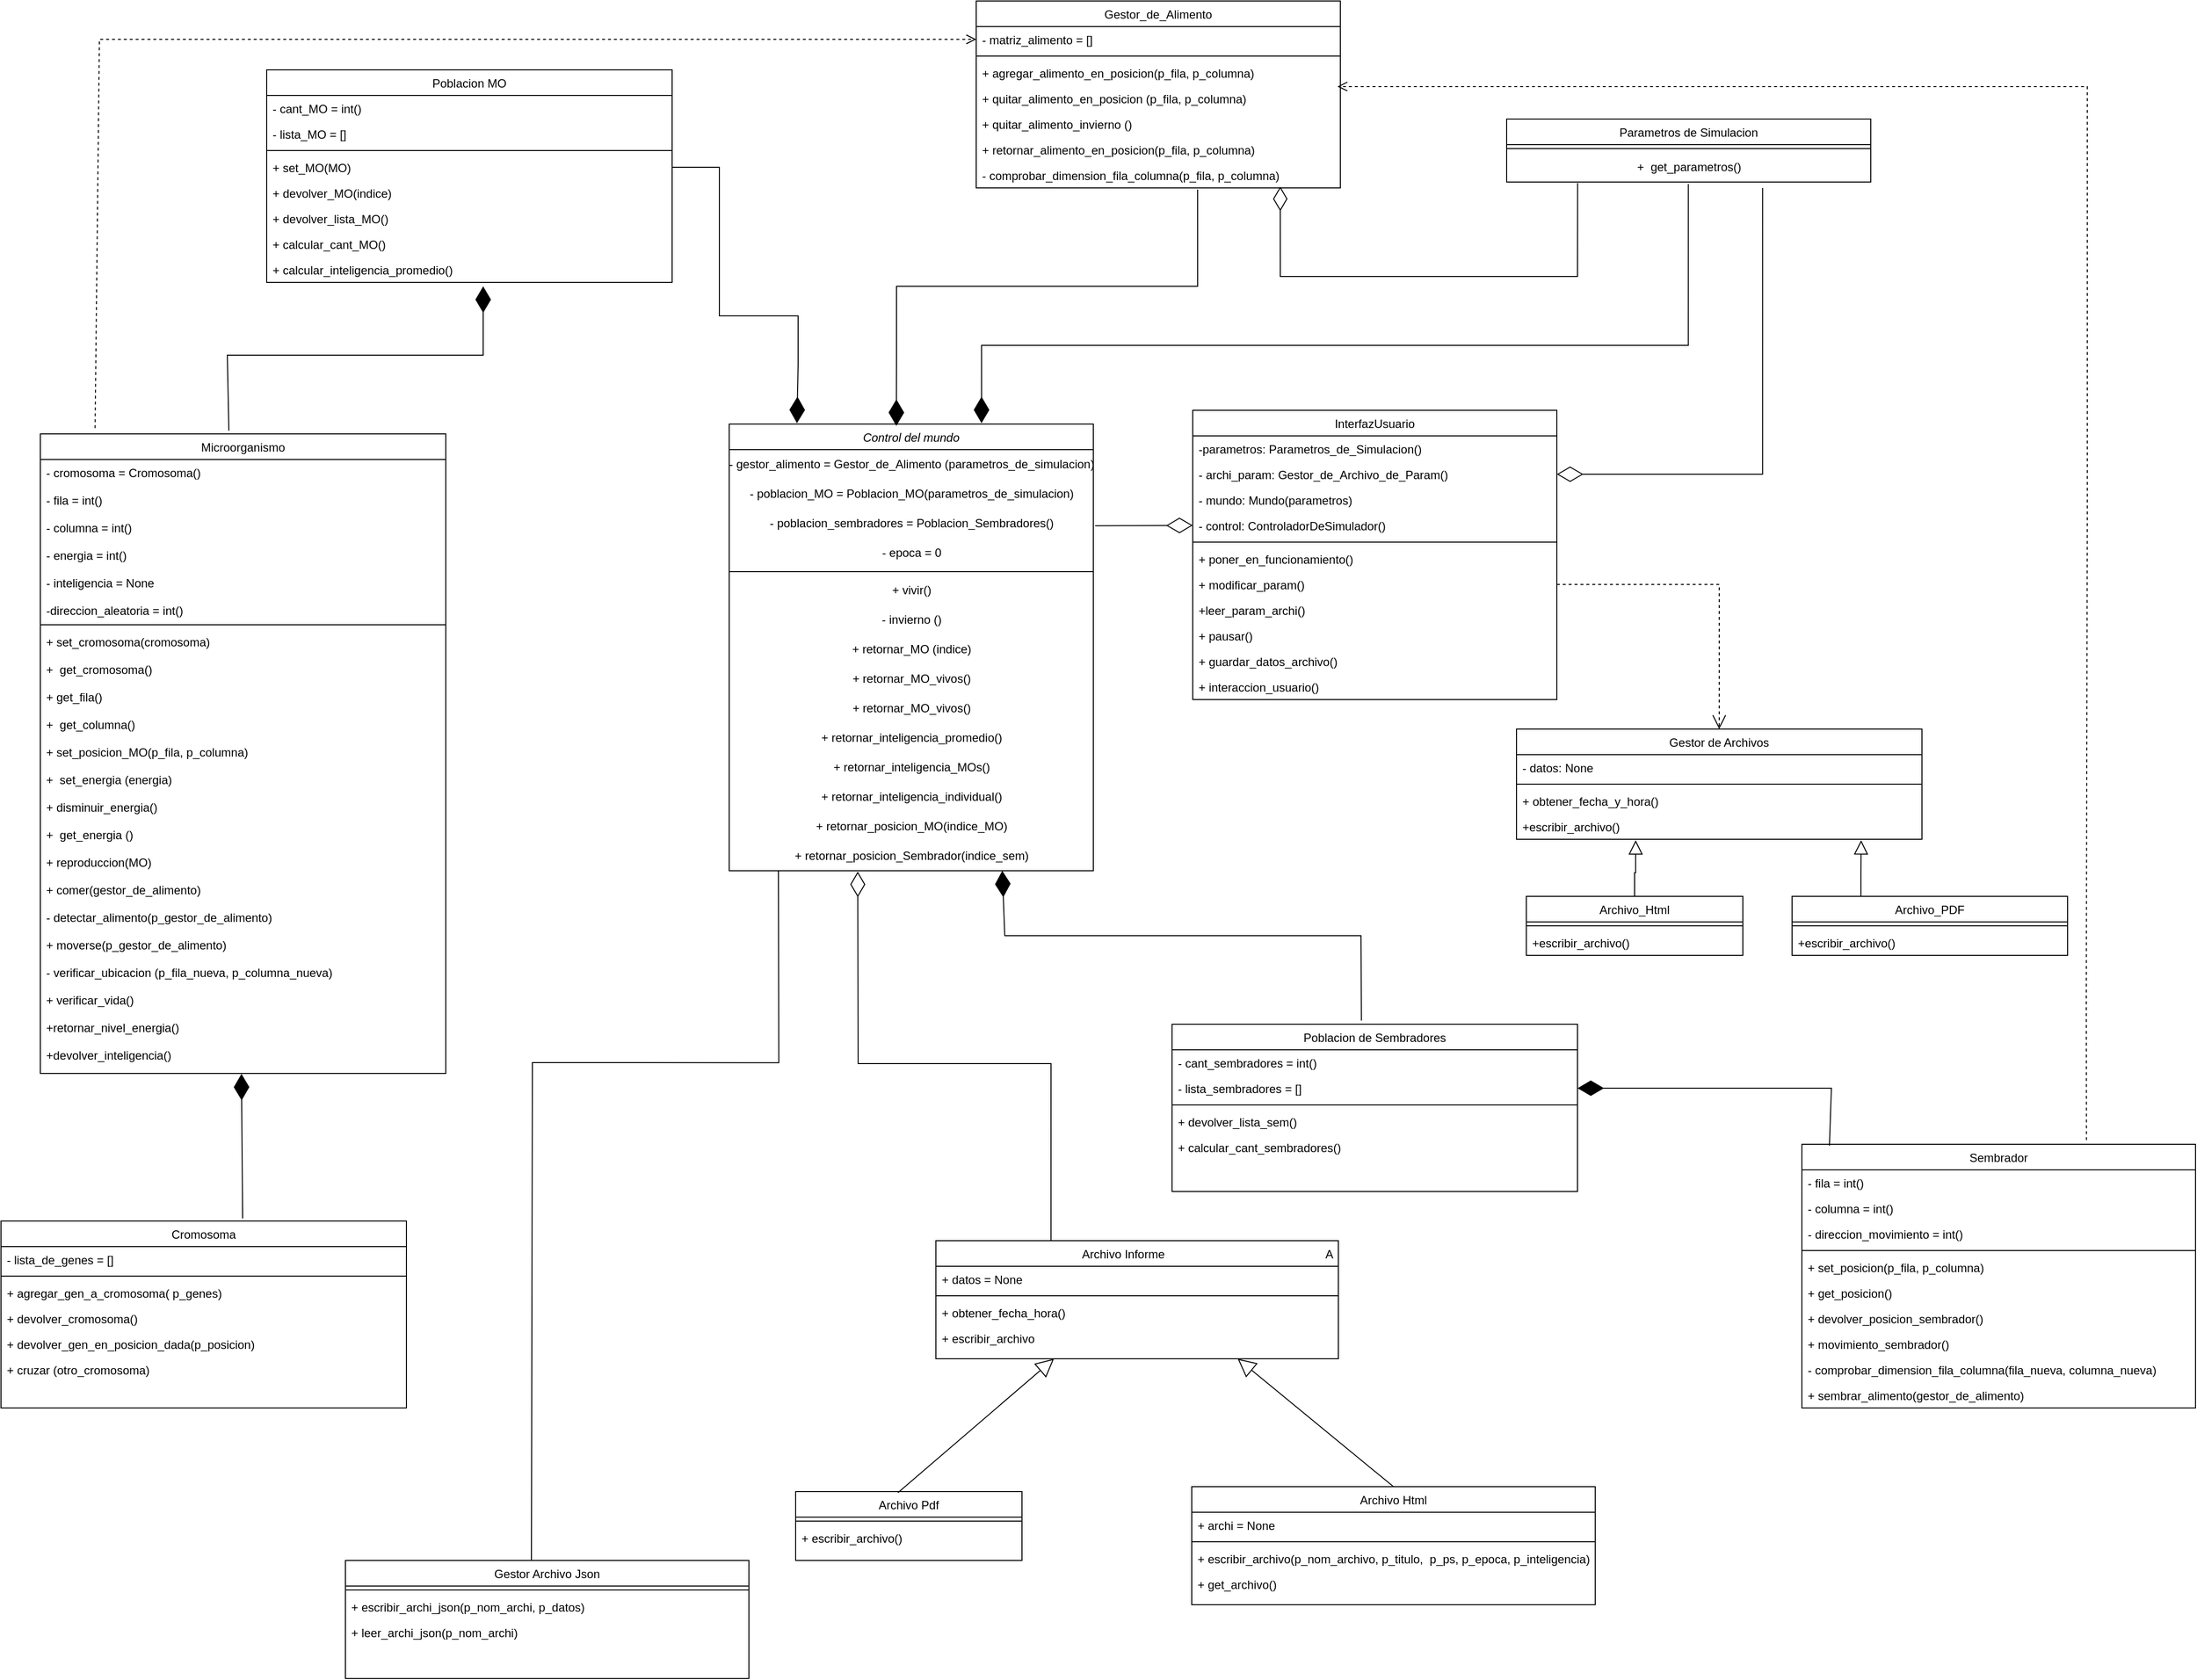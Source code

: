<mxfile version="26.1.0">
  <diagram id="C5RBs43oDa-KdzZeNtuy" name="Page-1">
    <mxGraphModel dx="1600" dy="1958" grid="1" gridSize="10" guides="1" tooltips="1" connect="1" arrows="1" fold="1" page="1" pageScale="1" pageWidth="827" pageHeight="1169" math="0" shadow="0">
      <root>
        <mxCell id="WIyWlLk6GJQsqaUBKTNV-0" />
        <mxCell id="WIyWlLk6GJQsqaUBKTNV-1" parent="WIyWlLk6GJQsqaUBKTNV-0" />
        <mxCell id="vhYFgnLxvAdm1X4voZEx-26" style="edgeStyle=orthogonalEdgeStyle;rounded=0;orthogonalLoop=1;jettySize=auto;html=1;exitX=1.005;exitY=0.578;exitDx=0;exitDy=0;entryX=0;entryY=0.5;entryDx=0;entryDy=0;exitPerimeter=0;endArrow=diamondThin;endFill=0;endSize=24;" edge="1" parent="WIyWlLk6GJQsqaUBKTNV-1" source="eNH0UhoBVOIYrdhzfpNI-5" target="vhYFgnLxvAdm1X4voZEx-19">
          <mxGeometry relative="1" as="geometry" />
        </mxCell>
        <mxCell id="zkfFHV4jXpPFQw0GAbJ--0" value="Control del mundo&#xa;" style="swimlane;fontStyle=2;align=center;verticalAlign=top;childLayout=stackLayout;horizontal=1;startSize=26;horizontalStack=0;resizeParent=1;resizeLast=0;collapsible=1;marginBottom=0;rounded=0;shadow=0;strokeWidth=1;" parent="WIyWlLk6GJQsqaUBKTNV-1" vertex="1">
          <mxGeometry x="870" y="-570" width="370" height="454" as="geometry">
            <mxRectangle x="230" y="140" width="160" height="26" as="alternateBounds" />
          </mxGeometry>
        </mxCell>
        <mxCell id="XPqdx0pv8XvVTpUxGPws-0" value="- gestor_alimento = Gestor_de_Alimento (parametros_de_simulacion)" style="text;html=1;resizable=0;autosize=1;align=center;verticalAlign=middle;points=[];fillColor=none;strokeColor=none;rounded=0;" parent="zkfFHV4jXpPFQw0GAbJ--0" vertex="1">
          <mxGeometry y="26" width="370" height="30" as="geometry" />
        </mxCell>
        <mxCell id="eNH0UhoBVOIYrdhzfpNI-3" value="-&amp;nbsp;poblacion_MO = Poblacion_MO(parametros_de_simulacion)" style="text;html=1;resizable=0;autosize=1;align=center;verticalAlign=middle;points=[];fillColor=none;strokeColor=none;rounded=0;" parent="zkfFHV4jXpPFQw0GAbJ--0" vertex="1">
          <mxGeometry y="56" width="370" height="30" as="geometry" />
        </mxCell>
        <mxCell id="eNH0UhoBVOIYrdhzfpNI-5" value="-&amp;nbsp;poblacion_sembradores = Poblacion_Sembradores()" style="text;html=1;resizable=0;autosize=1;align=center;verticalAlign=middle;points=[];fillColor=none;strokeColor=none;rounded=0;" parent="zkfFHV4jXpPFQw0GAbJ--0" vertex="1">
          <mxGeometry y="86" width="370" height="30" as="geometry" />
        </mxCell>
        <mxCell id="eNH0UhoBVOIYrdhzfpNI-7" value="- epoca = 0" style="text;html=1;resizable=0;autosize=1;align=center;verticalAlign=middle;points=[];fillColor=none;strokeColor=none;rounded=0;" parent="zkfFHV4jXpPFQw0GAbJ--0" vertex="1">
          <mxGeometry y="116" width="370" height="30" as="geometry" />
        </mxCell>
        <mxCell id="zkfFHV4jXpPFQw0GAbJ--4" value="" style="line;html=1;strokeWidth=1;align=left;verticalAlign=middle;spacingTop=-1;spacingLeft=3;spacingRight=3;rotatable=0;labelPosition=right;points=[];portConstraint=eastwest;" parent="zkfFHV4jXpPFQw0GAbJ--0" vertex="1">
          <mxGeometry y="146" width="370" height="8" as="geometry" />
        </mxCell>
        <mxCell id="eNH0UhoBVOIYrdhzfpNI-8" value="+&amp;nbsp;vivir()" style="text;html=1;resizable=0;autosize=1;align=center;verticalAlign=middle;points=[];fillColor=none;strokeColor=none;rounded=0;" parent="zkfFHV4jXpPFQw0GAbJ--0" vertex="1">
          <mxGeometry y="154" width="370" height="30" as="geometry" />
        </mxCell>
        <mxCell id="eNH0UhoBVOIYrdhzfpNI-9" value="- invierno ()" style="text;html=1;resizable=0;autosize=1;align=center;verticalAlign=middle;points=[];fillColor=none;strokeColor=none;rounded=0;" parent="zkfFHV4jXpPFQw0GAbJ--0" vertex="1">
          <mxGeometry y="184" width="370" height="30" as="geometry" />
        </mxCell>
        <mxCell id="mSmffkZ1y3byacoSnzmg-24" value="+ retornar_MO (indice)" style="text;html=1;resizable=0;autosize=1;align=center;verticalAlign=middle;points=[];fillColor=none;strokeColor=none;rounded=0;" parent="zkfFHV4jXpPFQw0GAbJ--0" vertex="1">
          <mxGeometry y="214" width="370" height="30" as="geometry" />
        </mxCell>
        <mxCell id="mSmffkZ1y3byacoSnzmg-25" value="+ retornar_MO_vivos()" style="text;html=1;resizable=0;autosize=1;align=center;verticalAlign=middle;points=[];fillColor=none;strokeColor=none;rounded=0;" parent="zkfFHV4jXpPFQw0GAbJ--0" vertex="1">
          <mxGeometry y="244" width="370" height="30" as="geometry" />
        </mxCell>
        <mxCell id="mSmffkZ1y3byacoSnzmg-26" value="+ retornar_MO_vivos()" style="text;html=1;resizable=0;autosize=1;align=center;verticalAlign=middle;points=[];fillColor=none;strokeColor=none;rounded=0;" parent="zkfFHV4jXpPFQw0GAbJ--0" vertex="1">
          <mxGeometry y="274" width="370" height="30" as="geometry" />
        </mxCell>
        <mxCell id="mSmffkZ1y3byacoSnzmg-27" value="+ retornar_inteligencia_promedio()" style="text;html=1;resizable=0;autosize=1;align=center;verticalAlign=middle;points=[];fillColor=none;strokeColor=none;rounded=0;" parent="zkfFHV4jXpPFQw0GAbJ--0" vertex="1">
          <mxGeometry y="304" width="370" height="30" as="geometry" />
        </mxCell>
        <mxCell id="mSmffkZ1y3byacoSnzmg-28" value="+ retornar_inteligencia_MOs()" style="text;html=1;resizable=0;autosize=1;align=center;verticalAlign=middle;points=[];fillColor=none;strokeColor=none;rounded=0;" parent="zkfFHV4jXpPFQw0GAbJ--0" vertex="1">
          <mxGeometry y="334" width="370" height="30" as="geometry" />
        </mxCell>
        <mxCell id="mSmffkZ1y3byacoSnzmg-29" value="+ retornar_inteligencia_individual()" style="text;html=1;resizable=0;autosize=1;align=center;verticalAlign=middle;points=[];fillColor=none;strokeColor=none;rounded=0;" parent="zkfFHV4jXpPFQw0GAbJ--0" vertex="1">
          <mxGeometry y="364" width="370" height="30" as="geometry" />
        </mxCell>
        <mxCell id="mSmffkZ1y3byacoSnzmg-30" value="+&amp;nbsp;retornar_posicion_MO(indice_MO)" style="text;html=1;resizable=0;autosize=1;align=center;verticalAlign=middle;points=[];fillColor=none;strokeColor=none;rounded=0;" parent="zkfFHV4jXpPFQw0GAbJ--0" vertex="1">
          <mxGeometry y="394" width="370" height="30" as="geometry" />
        </mxCell>
        <mxCell id="mSmffkZ1y3byacoSnzmg-31" value="+&amp;nbsp;retornar_posicion_Sembrador(indice_sem)" style="text;html=1;resizable=0;autosize=1;align=center;verticalAlign=middle;points=[];fillColor=none;strokeColor=none;rounded=0;" parent="zkfFHV4jXpPFQw0GAbJ--0" vertex="1">
          <mxGeometry y="424" width="370" height="30" as="geometry" />
        </mxCell>
        <mxCell id="zkfFHV4jXpPFQw0GAbJ--6" value="Sembrador" style="swimlane;fontStyle=0;align=center;verticalAlign=top;childLayout=stackLayout;horizontal=1;startSize=26;horizontalStack=0;resizeParent=1;resizeLast=0;collapsible=1;marginBottom=0;rounded=0;shadow=0;strokeWidth=1;" parent="WIyWlLk6GJQsqaUBKTNV-1" vertex="1">
          <mxGeometry x="1960" y="162" width="400" height="268" as="geometry">
            <mxRectangle x="130" y="380" width="160" height="26" as="alternateBounds" />
          </mxGeometry>
        </mxCell>
        <mxCell id="zkfFHV4jXpPFQw0GAbJ--7" value="- fila = int()&#xa;      &#xa;" style="text;align=left;verticalAlign=top;spacingLeft=4;spacingRight=4;overflow=hidden;rotatable=0;points=[[0,0.5],[1,0.5]];portConstraint=eastwest;" parent="zkfFHV4jXpPFQw0GAbJ--6" vertex="1">
          <mxGeometry y="26" width="400" height="26" as="geometry" />
        </mxCell>
        <mxCell id="zkfFHV4jXpPFQw0GAbJ--8" value="- columna = int()" style="text;align=left;verticalAlign=top;spacingLeft=4;spacingRight=4;overflow=hidden;rotatable=0;points=[[0,0.5],[1,0.5]];portConstraint=eastwest;rounded=0;shadow=0;html=0;" parent="zkfFHV4jXpPFQw0GAbJ--6" vertex="1">
          <mxGeometry y="52" width="400" height="26" as="geometry" />
        </mxCell>
        <mxCell id="9DSD4EoQYjYCGecXOE45-8" value="- direccion_movimiento = int()" style="text;align=left;verticalAlign=top;spacingLeft=4;spacingRight=4;overflow=hidden;rotatable=0;points=[[0,0.5],[1,0.5]];portConstraint=eastwest;rounded=0;shadow=0;html=0;" parent="zkfFHV4jXpPFQw0GAbJ--6" vertex="1">
          <mxGeometry y="78" width="400" height="26" as="geometry" />
        </mxCell>
        <mxCell id="zkfFHV4jXpPFQw0GAbJ--9" value="" style="line;html=1;strokeWidth=1;align=left;verticalAlign=middle;spacingTop=-1;spacingLeft=3;spacingRight=3;rotatable=0;labelPosition=right;points=[];portConstraint=eastwest;" parent="zkfFHV4jXpPFQw0GAbJ--6" vertex="1">
          <mxGeometry y="104" width="400" height="8" as="geometry" />
        </mxCell>
        <mxCell id="9DSD4EoQYjYCGecXOE45-6" value="+ set_posicion(p_fila, p_columna)" style="text;align=left;verticalAlign=top;spacingLeft=4;spacingRight=4;overflow=hidden;rotatable=0;points=[[0,0.5],[1,0.5]];portConstraint=eastwest;" parent="zkfFHV4jXpPFQw0GAbJ--6" vertex="1">
          <mxGeometry y="112" width="400" height="26" as="geometry" />
        </mxCell>
        <mxCell id="mSmffkZ1y3byacoSnzmg-42" value="+ get_posicion()" style="text;align=left;verticalAlign=top;spacingLeft=4;spacingRight=4;overflow=hidden;rotatable=0;points=[[0,0.5],[1,0.5]];portConstraint=eastwest;" parent="zkfFHV4jXpPFQw0GAbJ--6" vertex="1">
          <mxGeometry y="138" width="400" height="26" as="geometry" />
        </mxCell>
        <mxCell id="mSmffkZ1y3byacoSnzmg-43" value="+ devolver_posicion_sembrador()" style="text;align=left;verticalAlign=top;spacingLeft=4;spacingRight=4;overflow=hidden;rotatable=0;points=[[0,0.5],[1,0.5]];portConstraint=eastwest;" parent="zkfFHV4jXpPFQw0GAbJ--6" vertex="1">
          <mxGeometry y="164" width="400" height="26" as="geometry" />
        </mxCell>
        <mxCell id="mSmffkZ1y3byacoSnzmg-41" value="+ movimiento_sembrador()" style="text;align=left;verticalAlign=top;spacingLeft=4;spacingRight=4;overflow=hidden;rotatable=0;points=[[0,0.5],[1,0.5]];portConstraint=eastwest;" parent="zkfFHV4jXpPFQw0GAbJ--6" vertex="1">
          <mxGeometry y="190" width="400" height="26" as="geometry" />
        </mxCell>
        <mxCell id="zkfFHV4jXpPFQw0GAbJ--11" value="- comprobar_dimension_fila_columna(fila_nueva, columna_nueva)" style="text;align=left;verticalAlign=top;spacingLeft=4;spacingRight=4;overflow=hidden;rotatable=0;points=[[0,0.5],[1,0.5]];portConstraint=eastwest;" parent="zkfFHV4jXpPFQw0GAbJ--6" vertex="1">
          <mxGeometry y="216" width="400" height="26" as="geometry" />
        </mxCell>
        <mxCell id="9DSD4EoQYjYCGecXOE45-7" value="+ sembrar_alimento(gestor_de_alimento)" style="text;align=left;verticalAlign=top;spacingLeft=4;spacingRight=4;overflow=hidden;rotatable=0;points=[[0,0.5],[1,0.5]];portConstraint=eastwest;" parent="zkfFHV4jXpPFQw0GAbJ--6" vertex="1">
          <mxGeometry y="242" width="400" height="26" as="geometry" />
        </mxCell>
        <mxCell id="zkfFHV4jXpPFQw0GAbJ--13" value="Gestor_de_Alimento" style="swimlane;fontStyle=0;align=center;verticalAlign=top;childLayout=stackLayout;horizontal=1;startSize=26;horizontalStack=0;resizeParent=1;resizeLast=0;collapsible=1;marginBottom=0;rounded=0;shadow=0;strokeWidth=1;" parent="WIyWlLk6GJQsqaUBKTNV-1" vertex="1">
          <mxGeometry x="1121" y="-1000" width="370" height="190" as="geometry">
            <mxRectangle x="340" y="380" width="170" height="26" as="alternateBounds" />
          </mxGeometry>
        </mxCell>
        <mxCell id="zkfFHV4jXpPFQw0GAbJ--14" value="- matriz_alimento = []" style="text;align=left;verticalAlign=top;spacingLeft=4;spacingRight=4;overflow=hidden;rotatable=0;points=[[0,0.5],[1,0.5]];portConstraint=eastwest;" parent="zkfFHV4jXpPFQw0GAbJ--13" vertex="1">
          <mxGeometry y="26" width="370" height="26" as="geometry" />
        </mxCell>
        <mxCell id="zkfFHV4jXpPFQw0GAbJ--15" value="" style="line;html=1;strokeWidth=1;align=left;verticalAlign=middle;spacingTop=-1;spacingLeft=3;spacingRight=3;rotatable=0;labelPosition=right;points=[];portConstraint=eastwest;" parent="zkfFHV4jXpPFQw0GAbJ--13" vertex="1">
          <mxGeometry y="52" width="370" height="8" as="geometry" />
        </mxCell>
        <mxCell id="9DSD4EoQYjYCGecXOE45-1" value="+ agregar_alimento_en_posicion(p_fila, p_columna)" style="text;align=left;verticalAlign=top;spacingLeft=4;spacingRight=4;overflow=hidden;rotatable=0;points=[[0,0.5],[1,0.5]];portConstraint=eastwest;" parent="zkfFHV4jXpPFQw0GAbJ--13" vertex="1">
          <mxGeometry y="60" width="370" height="26" as="geometry" />
        </mxCell>
        <mxCell id="9DSD4EoQYjYCGecXOE45-2" value="+ quitar_alimento_en_posicion (p_fila, p_columna)" style="text;align=left;verticalAlign=top;spacingLeft=4;spacingRight=4;overflow=hidden;rotatable=0;points=[[0,0.5],[1,0.5]];portConstraint=eastwest;" parent="zkfFHV4jXpPFQw0GAbJ--13" vertex="1">
          <mxGeometry y="86" width="370" height="26" as="geometry" />
        </mxCell>
        <mxCell id="eNH0UhoBVOIYrdhzfpNI-2" value="+ quitar_alimento_invierno ()" style="text;align=left;verticalAlign=top;spacingLeft=4;spacingRight=4;overflow=hidden;rotatable=0;points=[[0,0.5],[1,0.5]];portConstraint=eastwest;" parent="zkfFHV4jXpPFQw0GAbJ--13" vertex="1">
          <mxGeometry y="112" width="370" height="26" as="geometry" />
        </mxCell>
        <mxCell id="9DSD4EoQYjYCGecXOE45-3" value="+ retornar_alimento_en_posicion(p_fila, p_columna)" style="text;align=left;verticalAlign=top;spacingLeft=4;spacingRight=4;overflow=hidden;rotatable=0;points=[[0,0.5],[1,0.5]];portConstraint=eastwest;" parent="zkfFHV4jXpPFQw0GAbJ--13" vertex="1">
          <mxGeometry y="138" width="370" height="26" as="geometry" />
        </mxCell>
        <mxCell id="9DSD4EoQYjYCGecXOE45-5" value="- comprobar_dimension_fila_columna(p_fila, p_columna)" style="text;align=left;verticalAlign=top;spacingLeft=4;spacingRight=4;overflow=hidden;rotatable=0;points=[[0,0.5],[1,0.5]];portConstraint=eastwest;" parent="zkfFHV4jXpPFQw0GAbJ--13" vertex="1">
          <mxGeometry y="164" width="370" height="26" as="geometry" />
        </mxCell>
        <mxCell id="zkfFHV4jXpPFQw0GAbJ--17" value="Cromosoma" style="swimlane;fontStyle=0;align=center;verticalAlign=top;childLayout=stackLayout;horizontal=1;startSize=26;horizontalStack=0;resizeParent=1;resizeLast=0;collapsible=1;marginBottom=0;rounded=0;shadow=0;strokeWidth=1;" parent="WIyWlLk6GJQsqaUBKTNV-1" vertex="1">
          <mxGeometry x="130" y="240" width="412" height="190" as="geometry">
            <mxRectangle x="550" y="140" width="160" height="26" as="alternateBounds" />
          </mxGeometry>
        </mxCell>
        <mxCell id="eNH0UhoBVOIYrdhzfpNI-0" value="- lista_de_genes = []" style="text;align=left;verticalAlign=top;spacingLeft=4;spacingRight=4;overflow=hidden;rotatable=0;points=[[0,0.5],[1,0.5]];portConstraint=eastwest;" parent="zkfFHV4jXpPFQw0GAbJ--17" vertex="1">
          <mxGeometry y="26" width="412" height="26" as="geometry" />
        </mxCell>
        <mxCell id="zkfFHV4jXpPFQw0GAbJ--23" value="" style="line;html=1;strokeWidth=1;align=left;verticalAlign=middle;spacingTop=-1;spacingLeft=3;spacingRight=3;rotatable=0;labelPosition=right;points=[];portConstraint=eastwest;" parent="zkfFHV4jXpPFQw0GAbJ--17" vertex="1">
          <mxGeometry y="52" width="412" height="8" as="geometry" />
        </mxCell>
        <mxCell id="zkfFHV4jXpPFQw0GAbJ--19" value="+ agregar_gen_a_cromosoma( p_genes)" style="text;align=left;verticalAlign=top;spacingLeft=4;spacingRight=4;overflow=hidden;rotatable=0;points=[[0,0.5],[1,0.5]];portConstraint=eastwest;rounded=0;shadow=0;html=0;" parent="zkfFHV4jXpPFQw0GAbJ--17" vertex="1">
          <mxGeometry y="60" width="412" height="26" as="geometry" />
        </mxCell>
        <mxCell id="eNH0UhoBVOIYrdhzfpNI-1" value="+ devolver_cromosoma()" style="text;align=left;verticalAlign=top;spacingLeft=4;spacingRight=4;overflow=hidden;rotatable=0;points=[[0,0.5],[1,0.5]];portConstraint=eastwest;rounded=0;shadow=0;html=0;" parent="zkfFHV4jXpPFQw0GAbJ--17" vertex="1">
          <mxGeometry y="86" width="412" height="26" as="geometry" />
        </mxCell>
        <mxCell id="zkfFHV4jXpPFQw0GAbJ--20" value="+ devolver_gen_en_posicion_dada(p_posicion)" style="text;align=left;verticalAlign=top;spacingLeft=4;spacingRight=4;overflow=hidden;rotatable=0;points=[[0,0.5],[1,0.5]];portConstraint=eastwest;rounded=0;shadow=0;html=0;" parent="zkfFHV4jXpPFQw0GAbJ--17" vertex="1">
          <mxGeometry y="112" width="412" height="26" as="geometry" />
        </mxCell>
        <mxCell id="zkfFHV4jXpPFQw0GAbJ--21" value="+ cruzar (otro_cromosoma)" style="text;align=left;verticalAlign=top;spacingLeft=4;spacingRight=4;overflow=hidden;rotatable=0;points=[[0,0.5],[1,0.5]];portConstraint=eastwest;rounded=0;shadow=0;html=0;" parent="zkfFHV4jXpPFQw0GAbJ--17" vertex="1">
          <mxGeometry y="138" width="412" height="26" as="geometry" />
        </mxCell>
        <mxCell id="9DSD4EoQYjYCGecXOE45-9" value="Microorganismo" style="swimlane;fontStyle=0;align=center;verticalAlign=top;childLayout=stackLayout;horizontal=1;startSize=26;horizontalStack=0;resizeParent=1;resizeLast=0;collapsible=1;marginBottom=0;rounded=0;shadow=0;strokeWidth=1;" parent="WIyWlLk6GJQsqaUBKTNV-1" vertex="1">
          <mxGeometry x="170" y="-560" width="412" height="650" as="geometry">
            <mxRectangle x="550" y="140" width="160" height="26" as="alternateBounds" />
          </mxGeometry>
        </mxCell>
        <mxCell id="9DSD4EoQYjYCGecXOE45-10" value="- cromosoma = Cromosoma()&#xa;&#xa;- fila = int()&#xa;&#xa;- columna = int()&#xa;&#xa;- energia = int()&#xa;&#xa;- inteligencia = None&#xa;&#xa;-direccion_aleatoria = int()" style="text;align=left;verticalAlign=top;spacingLeft=4;spacingRight=4;overflow=hidden;rotatable=0;points=[[0,0.5],[1,0.5]];portConstraint=eastwest;" parent="9DSD4EoQYjYCGecXOE45-9" vertex="1">
          <mxGeometry y="26" width="412" height="164" as="geometry" />
        </mxCell>
        <mxCell id="9DSD4EoQYjYCGecXOE45-11" value="" style="line;html=1;strokeWidth=1;align=left;verticalAlign=middle;spacingTop=-1;spacingLeft=3;spacingRight=3;rotatable=0;labelPosition=right;points=[];portConstraint=eastwest;" parent="9DSD4EoQYjYCGecXOE45-9" vertex="1">
          <mxGeometry y="190" width="412" height="8" as="geometry" />
        </mxCell>
        <mxCell id="9DSD4EoQYjYCGecXOE45-12" value="+ set_cromosoma(cromosoma)&#xa;&#xa;+  get_cromosoma()&#xa;&#xa;+ get_fila()&#xa;&#xa;+  get_columna()&#xa;&#xa;+ set_posicion_MO(p_fila, p_columna)&#xa;&#xa;+  set_energia (energia)&#xa;&#xa;+ disminuir_energia()&#xa;&#xa;+  get_energia ()&#xa;&#xa;+ reproduccion(MO)&#xa;&#xa;+ comer(gestor_de_alimento)&#xa;&#xa;- detectar_alimento(p_gestor_de_alimento)&#xa;&#xa;+ moverse(p_gestor_de_alimento)&#xa;&#xa;- verificar_ubicacion (p_fila_nueva, p_columna_nueva)&#xa;&#xa;+ verificar_vida()&#xa;&#xa;+retornar_nivel_energia()&#xa;&#xa;+devolver_inteligencia()" style="text;align=left;verticalAlign=top;spacingLeft=4;spacingRight=4;overflow=hidden;rotatable=0;points=[[0,0.5],[1,0.5]];portConstraint=eastwest;rounded=0;shadow=0;html=0;" parent="9DSD4EoQYjYCGecXOE45-9" vertex="1">
          <mxGeometry y="198" width="412" height="452" as="geometry" />
        </mxCell>
        <mxCell id="eNH0UhoBVOIYrdhzfpNI-20" value="Poblacion de Sembradores" style="swimlane;fontStyle=0;align=center;verticalAlign=top;childLayout=stackLayout;horizontal=1;startSize=26;horizontalStack=0;resizeParent=1;resizeLast=0;collapsible=1;marginBottom=0;rounded=0;shadow=0;strokeWidth=1;" parent="WIyWlLk6GJQsqaUBKTNV-1" vertex="1">
          <mxGeometry x="1320" y="40" width="412" height="170" as="geometry">
            <mxRectangle x="550" y="140" width="160" height="26" as="alternateBounds" />
          </mxGeometry>
        </mxCell>
        <mxCell id="eNH0UhoBVOIYrdhzfpNI-22" value="- cant_sembradores = int()" style="text;align=left;verticalAlign=top;spacingLeft=4;spacingRight=4;overflow=hidden;rotatable=0;points=[[0,0.5],[1,0.5]];portConstraint=eastwest;" parent="eNH0UhoBVOIYrdhzfpNI-20" vertex="1">
          <mxGeometry y="26" width="412" height="26" as="geometry" />
        </mxCell>
        <mxCell id="eNH0UhoBVOIYrdhzfpNI-28" value="- lista_sembradores = []" style="text;align=left;verticalAlign=top;spacingLeft=4;spacingRight=4;overflow=hidden;rotatable=0;points=[[0,0.5],[1,0.5]];portConstraint=eastwest;" parent="eNH0UhoBVOIYrdhzfpNI-20" vertex="1">
          <mxGeometry y="52" width="412" height="26" as="geometry" />
        </mxCell>
        <mxCell id="eNH0UhoBVOIYrdhzfpNI-23" value="" style="line;html=1;strokeWidth=1;align=left;verticalAlign=middle;spacingTop=-1;spacingLeft=3;spacingRight=3;rotatable=0;labelPosition=right;points=[];portConstraint=eastwest;" parent="eNH0UhoBVOIYrdhzfpNI-20" vertex="1">
          <mxGeometry y="78" width="412" height="8" as="geometry" />
        </mxCell>
        <mxCell id="eNH0UhoBVOIYrdhzfpNI-24" value="+ devolver_lista_sem()" style="text;align=left;verticalAlign=top;spacingLeft=4;spacingRight=4;overflow=hidden;rotatable=0;points=[[0,0.5],[1,0.5]];portConstraint=eastwest;rounded=0;shadow=0;html=0;" parent="eNH0UhoBVOIYrdhzfpNI-20" vertex="1">
          <mxGeometry y="86" width="412" height="26" as="geometry" />
        </mxCell>
        <mxCell id="eNH0UhoBVOIYrdhzfpNI-25" value="+ calcular_cant_sembradores()" style="text;align=left;verticalAlign=top;spacingLeft=4;spacingRight=4;overflow=hidden;rotatable=0;points=[[0,0.5],[1,0.5]];portConstraint=eastwest;rounded=0;shadow=0;html=0;" parent="eNH0UhoBVOIYrdhzfpNI-20" vertex="1">
          <mxGeometry y="112" width="412" height="26" as="geometry" />
        </mxCell>
        <mxCell id="eNH0UhoBVOIYrdhzfpNI-29" value="Poblacion MO" style="swimlane;fontStyle=0;align=center;verticalAlign=top;childLayout=stackLayout;horizontal=1;startSize=26;horizontalStack=0;resizeParent=1;resizeLast=0;collapsible=1;marginBottom=0;rounded=0;shadow=0;strokeWidth=1;" parent="WIyWlLk6GJQsqaUBKTNV-1" vertex="1">
          <mxGeometry x="400" y="-930" width="412" height="216" as="geometry">
            <mxRectangle x="550" y="140" width="160" height="26" as="alternateBounds" />
          </mxGeometry>
        </mxCell>
        <mxCell id="eNH0UhoBVOIYrdhzfpNI-31" value="- cant_MO = int() " style="text;align=left;verticalAlign=top;spacingLeft=4;spacingRight=4;overflow=hidden;rotatable=0;points=[[0,0.5],[1,0.5]];portConstraint=eastwest;" parent="eNH0UhoBVOIYrdhzfpNI-29" vertex="1">
          <mxGeometry y="26" width="412" height="26" as="geometry" />
        </mxCell>
        <mxCell id="eNH0UhoBVOIYrdhzfpNI-37" value="- lista_MO = []" style="text;align=left;verticalAlign=top;spacingLeft=4;spacingRight=4;overflow=hidden;rotatable=0;points=[[0,0.5],[1,0.5]];portConstraint=eastwest;" parent="eNH0UhoBVOIYrdhzfpNI-29" vertex="1">
          <mxGeometry y="52" width="412" height="26" as="geometry" />
        </mxCell>
        <mxCell id="eNH0UhoBVOIYrdhzfpNI-32" value="" style="line;html=1;strokeWidth=1;align=left;verticalAlign=middle;spacingTop=-1;spacingLeft=3;spacingRight=3;rotatable=0;labelPosition=right;points=[];portConstraint=eastwest;" parent="eNH0UhoBVOIYrdhzfpNI-29" vertex="1">
          <mxGeometry y="78" width="412" height="8" as="geometry" />
        </mxCell>
        <mxCell id="eNH0UhoBVOIYrdhzfpNI-33" value="+ set_MO(MO)" style="text;align=left;verticalAlign=top;spacingLeft=4;spacingRight=4;overflow=hidden;rotatable=0;points=[[0,0.5],[1,0.5]];portConstraint=eastwest;rounded=0;shadow=0;html=0;" parent="eNH0UhoBVOIYrdhzfpNI-29" vertex="1">
          <mxGeometry y="86" width="412" height="26" as="geometry" />
        </mxCell>
        <mxCell id="mSmffkZ1y3byacoSnzmg-39" value="+ devolver_MO(indice)" style="text;align=left;verticalAlign=top;spacingLeft=4;spacingRight=4;overflow=hidden;rotatable=0;points=[[0,0.5],[1,0.5]];portConstraint=eastwest;rounded=0;shadow=0;html=0;" parent="eNH0UhoBVOIYrdhzfpNI-29" vertex="1">
          <mxGeometry y="112" width="412" height="26" as="geometry" />
        </mxCell>
        <mxCell id="mSmffkZ1y3byacoSnzmg-38" value="+ devolver_lista_MO()" style="text;align=left;verticalAlign=top;spacingLeft=4;spacingRight=4;overflow=hidden;rotatable=0;points=[[0,0.5],[1,0.5]];portConstraint=eastwest;rounded=0;shadow=0;html=0;" parent="eNH0UhoBVOIYrdhzfpNI-29" vertex="1">
          <mxGeometry y="138" width="412" height="26" as="geometry" />
        </mxCell>
        <mxCell id="eNH0UhoBVOIYrdhzfpNI-34" value="+ calcular_cant_MO()" style="text;align=left;verticalAlign=top;spacingLeft=4;spacingRight=4;overflow=hidden;rotatable=0;points=[[0,0.5],[1,0.5]];portConstraint=eastwest;rounded=0;shadow=0;html=0;" parent="eNH0UhoBVOIYrdhzfpNI-29" vertex="1">
          <mxGeometry y="164" width="412" height="26" as="geometry" />
        </mxCell>
        <mxCell id="eNH0UhoBVOIYrdhzfpNI-35" value="+ calcular_inteligencia_promedio()" style="text;align=left;verticalAlign=top;spacingLeft=4;spacingRight=4;overflow=hidden;rotatable=0;points=[[0,0.5],[1,0.5]];portConstraint=eastwest;rounded=0;shadow=0;html=0;" parent="eNH0UhoBVOIYrdhzfpNI-29" vertex="1">
          <mxGeometry y="190" width="412" height="26" as="geometry" />
        </mxCell>
        <mxCell id="eNH0UhoBVOIYrdhzfpNI-38" value="Gestor de Archivos" style="swimlane;fontStyle=0;align=center;verticalAlign=top;childLayout=stackLayout;horizontal=1;startSize=26;horizontalStack=0;resizeParent=1;resizeLast=0;collapsible=1;marginBottom=0;rounded=0;shadow=0;strokeWidth=1;" parent="WIyWlLk6GJQsqaUBKTNV-1" vertex="1">
          <mxGeometry x="1670" y="-260" width="412" height="112" as="geometry">
            <mxRectangle x="550" y="140" width="160" height="26" as="alternateBounds" />
          </mxGeometry>
        </mxCell>
        <mxCell id="vhYFgnLxvAdm1X4voZEx-1" value="- datos: None" style="text;align=left;verticalAlign=top;spacingLeft=4;spacingRight=4;overflow=hidden;rotatable=0;points=[[0,0.5],[1,0.5]];portConstraint=eastwest;rounded=0;shadow=0;html=0;" vertex="1" parent="eNH0UhoBVOIYrdhzfpNI-38">
          <mxGeometry y="26" width="412" height="26" as="geometry" />
        </mxCell>
        <mxCell id="eNH0UhoBVOIYrdhzfpNI-42" value="" style="line;html=1;strokeWidth=1;align=left;verticalAlign=middle;spacingTop=-1;spacingLeft=3;spacingRight=3;rotatable=0;labelPosition=right;points=[];portConstraint=eastwest;" parent="eNH0UhoBVOIYrdhzfpNI-38" vertex="1">
          <mxGeometry y="52" width="412" height="8" as="geometry" />
        </mxCell>
        <mxCell id="eNH0UhoBVOIYrdhzfpNI-43" value="+ obtener_fecha_y_hora()" style="text;align=left;verticalAlign=top;spacingLeft=4;spacingRight=4;overflow=hidden;rotatable=0;points=[[0,0.5],[1,0.5]];portConstraint=eastwest;rounded=0;shadow=0;html=0;" parent="eNH0UhoBVOIYrdhzfpNI-38" vertex="1">
          <mxGeometry y="60" width="412" height="26" as="geometry" />
        </mxCell>
        <mxCell id="eNH0UhoBVOIYrdhzfpNI-44" value="+escribir_archivo()" style="text;align=left;verticalAlign=top;spacingLeft=4;spacingRight=4;overflow=hidden;rotatable=0;points=[[0,0.5],[1,0.5]];portConstraint=eastwest;rounded=0;shadow=0;html=0;" parent="eNH0UhoBVOIYrdhzfpNI-38" vertex="1">
          <mxGeometry y="86" width="412" height="26" as="geometry" />
        </mxCell>
        <mxCell id="W3InTMktBHOpIKQ2lu_U-0" value="" style="endArrow=diamondThin;endFill=1;endSize=24;html=1;rounded=0;exitX=0.465;exitY=-0.005;exitDx=0;exitDy=0;exitPerimeter=0;" parent="WIyWlLk6GJQsqaUBKTNV-1" source="9DSD4EoQYjYCGecXOE45-9" edge="1">
          <mxGeometry width="160" relative="1" as="geometry">
            <mxPoint x="582" y="-380" as="sourcePoint" />
            <mxPoint x="620" y="-710" as="targetPoint" />
            <Array as="points">
              <mxPoint x="360" y="-640" />
              <mxPoint x="620" y="-640" />
            </Array>
          </mxGeometry>
        </mxCell>
        <mxCell id="W3InTMktBHOpIKQ2lu_U-1" value="" style="endArrow=diamondThin;endFill=1;endSize=24;html=1;rounded=0;exitX=0.596;exitY=-0.014;exitDx=0;exitDy=0;exitPerimeter=0;entryX=0.496;entryY=1.001;entryDx=0;entryDy=0;entryPerimeter=0;" parent="WIyWlLk6GJQsqaUBKTNV-1" source="zkfFHV4jXpPFQw0GAbJ--17" target="9DSD4EoQYjYCGecXOE45-12" edge="1">
          <mxGeometry width="160" relative="1" as="geometry">
            <mxPoint x="790" y="-120" as="sourcePoint" />
            <mxPoint x="580" y="-170" as="targetPoint" />
            <Array as="points" />
          </mxGeometry>
        </mxCell>
        <mxCell id="W3InTMktBHOpIKQ2lu_U-2" value="" style="endArrow=diamondThin;endFill=1;endSize=24;html=1;rounded=0;exitX=0.467;exitY=-0.022;exitDx=0;exitDy=0;exitPerimeter=0;entryX=0.75;entryY=1;entryDx=0;entryDy=0;" parent="WIyWlLk6GJQsqaUBKTNV-1" source="eNH0UhoBVOIYrdhzfpNI-20" target="zkfFHV4jXpPFQw0GAbJ--0" edge="1">
          <mxGeometry width="160" relative="1" as="geometry">
            <mxPoint x="1060" y="-160" as="sourcePoint" />
            <mxPoint x="1110" y="-270" as="targetPoint" />
            <Array as="points">
              <mxPoint x="1512" y="-50" />
              <mxPoint x="1150" y="-50" />
            </Array>
          </mxGeometry>
        </mxCell>
        <mxCell id="W3InTMktBHOpIKQ2lu_U-3" value="" style="endArrow=diamondThin;endFill=1;endSize=24;html=1;rounded=0;entryX=0.186;entryY=-0.002;entryDx=0;entryDy=0;entryPerimeter=0;exitX=1;exitY=0.5;exitDx=0;exitDy=0;" parent="WIyWlLk6GJQsqaUBKTNV-1" source="eNH0UhoBVOIYrdhzfpNI-33" target="zkfFHV4jXpPFQw0GAbJ--0" edge="1">
          <mxGeometry width="160" relative="1" as="geometry">
            <mxPoint x="640" y="-610" as="sourcePoint" />
            <mxPoint x="800" y="-610" as="targetPoint" />
            <Array as="points">
              <mxPoint x="860" y="-831" />
              <mxPoint x="860" y="-680" />
              <mxPoint x="940" y="-680" />
              <mxPoint x="940" y="-630" />
            </Array>
          </mxGeometry>
        </mxCell>
        <mxCell id="W3InTMktBHOpIKQ2lu_U-4" value="" style="endArrow=diamondThin;endFill=1;endSize=24;html=1;rounded=0;entryX=1;entryY=0.5;entryDx=0;entryDy=0;exitX=0.07;exitY=0.005;exitDx=0;exitDy=0;exitPerimeter=0;" parent="WIyWlLk6GJQsqaUBKTNV-1" source="zkfFHV4jXpPFQw0GAbJ--6" target="eNH0UhoBVOIYrdhzfpNI-28" edge="1">
          <mxGeometry width="160" relative="1" as="geometry">
            <mxPoint x="1540" y="90" as="sourcePoint" />
            <mxPoint x="1700" y="90" as="targetPoint" />
            <Array as="points">
              <mxPoint x="1990" y="105" />
            </Array>
          </mxGeometry>
        </mxCell>
        <mxCell id="W3InTMktBHOpIKQ2lu_U-6" value="" style="endArrow=diamondThin;endFill=1;endSize=24;html=1;rounded=0;entryX=0.459;entryY=0.004;entryDx=0;entryDy=0;entryPerimeter=0;exitX=0.608;exitY=1.064;exitDx=0;exitDy=0;exitPerimeter=0;" parent="WIyWlLk6GJQsqaUBKTNV-1" source="9DSD4EoQYjYCGecXOE45-5" target="zkfFHV4jXpPFQw0GAbJ--0" edge="1">
          <mxGeometry width="160" relative="1" as="geometry">
            <mxPoint x="1140" y="-670" as="sourcePoint" />
            <mxPoint x="1300" y="-670" as="targetPoint" />
            <Array as="points">
              <mxPoint x="1346" y="-710" />
              <mxPoint x="1040" y="-710" />
              <mxPoint x="1040" y="-640" />
            </Array>
          </mxGeometry>
        </mxCell>
        <mxCell id="W3InTMktBHOpIKQ2lu_U-16" value="Parametros de Simulacion" style="swimlane;fontStyle=0;align=center;verticalAlign=top;childLayout=stackLayout;horizontal=1;startSize=26;horizontalStack=0;resizeParent=1;resizeLast=0;collapsible=1;marginBottom=0;rounded=0;shadow=0;strokeWidth=1;" parent="WIyWlLk6GJQsqaUBKTNV-1" vertex="1">
          <mxGeometry x="1660" y="-880" width="370" height="64" as="geometry">
            <mxRectangle x="340" y="380" width="170" height="26" as="alternateBounds" />
          </mxGeometry>
        </mxCell>
        <mxCell id="W3InTMktBHOpIKQ2lu_U-18" value="" style="line;html=1;strokeWidth=1;align=left;verticalAlign=middle;spacingTop=-1;spacingLeft=3;spacingRight=3;rotatable=0;labelPosition=right;points=[];portConstraint=eastwest;" parent="W3InTMktBHOpIKQ2lu_U-16" vertex="1">
          <mxGeometry y="26" width="370" height="8" as="geometry" />
        </mxCell>
        <mxCell id="mSmffkZ1y3byacoSnzmg-40" value="+&amp;nbsp; get_parametros()" style="text;html=1;resizable=0;autosize=1;align=center;verticalAlign=middle;points=[];fillColor=none;strokeColor=none;rounded=0;" parent="W3InTMktBHOpIKQ2lu_U-16" vertex="1">
          <mxGeometry y="34" width="370" height="30" as="geometry" />
        </mxCell>
        <mxCell id="W3InTMktBHOpIKQ2lu_U-27" value="" style="html=1;verticalAlign=bottom;endArrow=open;dashed=1;endSize=8;rounded=0;entryX=0.992;entryY=0.038;entryDx=0;entryDy=0;entryPerimeter=0;exitX=0.723;exitY=-0.016;exitDx=0;exitDy=0;exitPerimeter=0;" parent="WIyWlLk6GJQsqaUBKTNV-1" source="zkfFHV4jXpPFQw0GAbJ--6" target="9DSD4EoQYjYCGecXOE45-2" edge="1">
          <mxGeometry relative="1" as="geometry">
            <mxPoint x="2100" y="170" as="sourcePoint" />
            <mxPoint x="1630" y="-490" as="targetPoint" />
            <Array as="points">
              <mxPoint x="2249" y="20" />
              <mxPoint x="2250" y="-480" />
              <mxPoint x="2250" y="-913" />
            </Array>
          </mxGeometry>
        </mxCell>
        <mxCell id="W3InTMktBHOpIKQ2lu_U-29" value="" style="html=1;verticalAlign=bottom;endArrow=open;dashed=1;endSize=8;rounded=0;entryX=0;entryY=0.5;entryDx=0;entryDy=0;exitX=0.135;exitY=-0.009;exitDx=0;exitDy=0;exitPerimeter=0;" parent="WIyWlLk6GJQsqaUBKTNV-1" source="9DSD4EoQYjYCGecXOE45-9" target="zkfFHV4jXpPFQw0GAbJ--14" edge="1">
          <mxGeometry relative="1" as="geometry">
            <mxPoint x="710" y="-780" as="sourcePoint" />
            <mxPoint x="630" y="-780" as="targetPoint" />
            <Array as="points">
              <mxPoint x="230" y="-961" />
            </Array>
          </mxGeometry>
        </mxCell>
        <mxCell id="mSmffkZ1y3byacoSnzmg-0" value="Archivo Html" style="swimlane;fontStyle=0;align=center;verticalAlign=top;childLayout=stackLayout;horizontal=1;startSize=26;horizontalStack=0;resizeParent=1;resizeLast=0;collapsible=1;marginBottom=0;rounded=0;shadow=0;strokeWidth=1;" parent="WIyWlLk6GJQsqaUBKTNV-1" vertex="1">
          <mxGeometry x="1340" y="510" width="410" height="120" as="geometry">
            <mxRectangle x="130" y="380" width="160" height="26" as="alternateBounds" />
          </mxGeometry>
        </mxCell>
        <mxCell id="mSmffkZ1y3byacoSnzmg-2" value="+ archi = None" style="text;align=left;verticalAlign=top;spacingLeft=4;spacingRight=4;overflow=hidden;rotatable=0;points=[[0,0.5],[1,0.5]];portConstraint=eastwest;rounded=0;shadow=0;html=0;" parent="mSmffkZ1y3byacoSnzmg-0" vertex="1">
          <mxGeometry y="26" width="410" height="26" as="geometry" />
        </mxCell>
        <mxCell id="mSmffkZ1y3byacoSnzmg-4" value="" style="line;html=1;strokeWidth=1;align=left;verticalAlign=middle;spacingTop=-1;spacingLeft=3;spacingRight=3;rotatable=0;labelPosition=right;points=[];portConstraint=eastwest;" parent="mSmffkZ1y3byacoSnzmg-0" vertex="1">
          <mxGeometry y="52" width="410" height="8" as="geometry" />
        </mxCell>
        <mxCell id="mSmffkZ1y3byacoSnzmg-5" value="+ escribir_archivo(p_nom_archivo, p_titulo,  p_ps, p_epoca, p_inteligencia)" style="text;align=left;verticalAlign=top;spacingLeft=4;spacingRight=4;overflow=hidden;rotatable=0;points=[[0,0.5],[1,0.5]];portConstraint=eastwest;" parent="mSmffkZ1y3byacoSnzmg-0" vertex="1">
          <mxGeometry y="60" width="410" height="26" as="geometry" />
        </mxCell>
        <mxCell id="mSmffkZ1y3byacoSnzmg-6" value="+ get_archivo()" style="text;align=left;verticalAlign=top;spacingLeft=4;spacingRight=4;overflow=hidden;rotatable=0;points=[[0,0.5],[1,0.5]];portConstraint=eastwest;" parent="mSmffkZ1y3byacoSnzmg-0" vertex="1">
          <mxGeometry y="86" width="410" height="26" as="geometry" />
        </mxCell>
        <mxCell id="mSmffkZ1y3byacoSnzmg-8" value="                                           Archivo Informe                                                 A" style="swimlane;fontStyle=0;align=center;verticalAlign=top;childLayout=stackLayout;horizontal=1;startSize=26;horizontalStack=0;resizeParent=1;resizeLast=0;collapsible=1;marginBottom=0;rounded=0;shadow=0;strokeWidth=1;" parent="WIyWlLk6GJQsqaUBKTNV-1" vertex="1">
          <mxGeometry x="1080" y="260" width="409" height="120" as="geometry">
            <mxRectangle x="130" y="380" width="160" height="26" as="alternateBounds" />
          </mxGeometry>
        </mxCell>
        <mxCell id="mSmffkZ1y3byacoSnzmg-9" value="+ datos = None" style="text;align=left;verticalAlign=top;spacingLeft=4;spacingRight=4;overflow=hidden;rotatable=0;points=[[0,0.5],[1,0.5]];portConstraint=eastwest;rounded=0;shadow=0;html=0;" parent="mSmffkZ1y3byacoSnzmg-8" vertex="1">
          <mxGeometry y="26" width="409" height="26" as="geometry" />
        </mxCell>
        <mxCell id="mSmffkZ1y3byacoSnzmg-10" value="" style="line;html=1;strokeWidth=1;align=left;verticalAlign=middle;spacingTop=-1;spacingLeft=3;spacingRight=3;rotatable=0;labelPosition=right;points=[];portConstraint=eastwest;" parent="mSmffkZ1y3byacoSnzmg-8" vertex="1">
          <mxGeometry y="52" width="409" height="8" as="geometry" />
        </mxCell>
        <mxCell id="mSmffkZ1y3byacoSnzmg-11" value="+ obtener_fecha_hora()" style="text;align=left;verticalAlign=top;spacingLeft=4;spacingRight=4;overflow=hidden;rotatable=0;points=[[0,0.5],[1,0.5]];portConstraint=eastwest;" parent="mSmffkZ1y3byacoSnzmg-8" vertex="1">
          <mxGeometry y="60" width="409" height="26" as="geometry" />
        </mxCell>
        <mxCell id="mSmffkZ1y3byacoSnzmg-12" value="+ escribir_archivo" style="text;align=left;verticalAlign=top;spacingLeft=4;spacingRight=4;overflow=hidden;rotatable=0;points=[[0,0.5],[1,0.5]];portConstraint=eastwest;" parent="mSmffkZ1y3byacoSnzmg-8" vertex="1">
          <mxGeometry y="86" width="409" height="26" as="geometry" />
        </mxCell>
        <mxCell id="mSmffkZ1y3byacoSnzmg-17" value="" style="endArrow=block;endSize=16;endFill=0;html=1;rounded=0;exitX=0.5;exitY=0;exitDx=0;exitDy=0;entryX=0.75;entryY=1;entryDx=0;entryDy=0;" parent="WIyWlLk6GJQsqaUBKTNV-1" source="mSmffkZ1y3byacoSnzmg-0" target="mSmffkZ1y3byacoSnzmg-8" edge="1">
          <mxGeometry width="160" relative="1" as="geometry">
            <mxPoint x="1240" y="590" as="sourcePoint" />
            <mxPoint x="1400" y="590" as="targetPoint" />
          </mxGeometry>
        </mxCell>
        <mxCell id="mSmffkZ1y3byacoSnzmg-18" value="Archivo Pdf" style="swimlane;fontStyle=0;align=center;verticalAlign=top;childLayout=stackLayout;horizontal=1;startSize=26;horizontalStack=0;resizeParent=1;resizeLast=0;collapsible=1;marginBottom=0;rounded=0;shadow=0;strokeWidth=1;" parent="WIyWlLk6GJQsqaUBKTNV-1" vertex="1">
          <mxGeometry x="937.5" y="515" width="230" height="70" as="geometry">
            <mxRectangle x="130" y="380" width="160" height="26" as="alternateBounds" />
          </mxGeometry>
        </mxCell>
        <mxCell id="mSmffkZ1y3byacoSnzmg-20" value="" style="line;html=1;strokeWidth=1;align=left;verticalAlign=middle;spacingTop=-1;spacingLeft=3;spacingRight=3;rotatable=0;labelPosition=right;points=[];portConstraint=eastwest;" parent="mSmffkZ1y3byacoSnzmg-18" vertex="1">
          <mxGeometry y="26" width="230" height="8" as="geometry" />
        </mxCell>
        <mxCell id="mSmffkZ1y3byacoSnzmg-21" value="+ escribir_archivo()" style="text;align=left;verticalAlign=top;spacingLeft=4;spacingRight=4;overflow=hidden;rotatable=0;points=[[0,0.5],[1,0.5]];portConstraint=eastwest;" parent="mSmffkZ1y3byacoSnzmg-18" vertex="1">
          <mxGeometry y="34" width="230" height="26" as="geometry" />
        </mxCell>
        <mxCell id="mSmffkZ1y3byacoSnzmg-23" value="" style="endArrow=block;endSize=16;endFill=0;html=1;rounded=0;exitX=0.452;exitY=0.016;exitDx=0;exitDy=0;exitPerimeter=0;" parent="WIyWlLk6GJQsqaUBKTNV-1" source="mSmffkZ1y3byacoSnzmg-18" edge="1">
          <mxGeometry width="160" relative="1" as="geometry">
            <mxPoint x="1240" y="590" as="sourcePoint" />
            <mxPoint x="1200" y="380" as="targetPoint" />
          </mxGeometry>
        </mxCell>
        <mxCell id="mSmffkZ1y3byacoSnzmg-32" value="Gestor Archivo Json" style="swimlane;fontStyle=0;align=center;verticalAlign=top;childLayout=stackLayout;horizontal=1;startSize=26;horizontalStack=0;resizeParent=1;resizeLast=0;collapsible=1;marginBottom=0;rounded=0;shadow=0;strokeWidth=1;" parent="WIyWlLk6GJQsqaUBKTNV-1" vertex="1">
          <mxGeometry x="480" y="585" width="410" height="120" as="geometry">
            <mxRectangle x="130" y="380" width="160" height="26" as="alternateBounds" />
          </mxGeometry>
        </mxCell>
        <mxCell id="mSmffkZ1y3byacoSnzmg-34" value="" style="line;html=1;strokeWidth=1;align=left;verticalAlign=middle;spacingTop=-1;spacingLeft=3;spacingRight=3;rotatable=0;labelPosition=right;points=[];portConstraint=eastwest;" parent="mSmffkZ1y3byacoSnzmg-32" vertex="1">
          <mxGeometry y="26" width="410" height="8" as="geometry" />
        </mxCell>
        <mxCell id="mSmffkZ1y3byacoSnzmg-35" value="+ escribir_archi_json(p_nom_archi, p_datos)" style="text;align=left;verticalAlign=top;spacingLeft=4;spacingRight=4;overflow=hidden;rotatable=0;points=[[0,0.5],[1,0.5]];portConstraint=eastwest;" parent="mSmffkZ1y3byacoSnzmg-32" vertex="1">
          <mxGeometry y="34" width="410" height="26" as="geometry" />
        </mxCell>
        <mxCell id="mSmffkZ1y3byacoSnzmg-36" value="+ leer_archi_json(p_nom_archi)" style="text;align=left;verticalAlign=top;spacingLeft=4;spacingRight=4;overflow=hidden;rotatable=0;points=[[0,0.5],[1,0.5]];portConstraint=eastwest;" parent="mSmffkZ1y3byacoSnzmg-32" vertex="1">
          <mxGeometry y="60" width="410" height="26" as="geometry" />
        </mxCell>
        <mxCell id="mSmffkZ1y3byacoSnzmg-37" value="" style="endArrow=none;html=1;rounded=0;entryX=0.353;entryY=1.029;entryDx=0;entryDy=0;entryPerimeter=0;exitX=0.461;exitY=-0.001;exitDx=0;exitDy=0;exitPerimeter=0;" parent="WIyWlLk6GJQsqaUBKTNV-1" source="mSmffkZ1y3byacoSnzmg-32" edge="1">
          <mxGeometry width="50" height="50" relative="1" as="geometry">
            <mxPoint x="700" y="590" as="sourcePoint" />
            <mxPoint x="920.0" y="-116.0" as="targetPoint" />
            <Array as="points">
              <mxPoint x="670" y="79" />
              <mxPoint x="920.39" y="79.13" />
            </Array>
          </mxGeometry>
        </mxCell>
        <mxCell id="mSmffkZ1y3byacoSnzmg-16" value="" style="endArrow=diamondThin;html=1;rounded=0;exitX=0.286;exitY=-0.003;exitDx=0;exitDy=0;exitPerimeter=0;entryX=0.353;entryY=1.029;entryDx=0;entryDy=0;entryPerimeter=0;endFill=0;endSize=23;" parent="WIyWlLk6GJQsqaUBKTNV-1" source="mSmffkZ1y3byacoSnzmg-8" target="mSmffkZ1y3byacoSnzmg-31" edge="1">
          <mxGeometry width="50" height="50" relative="1" as="geometry">
            <mxPoint x="1100" y="140" as="sourcePoint" />
            <mxPoint x="990" y="-120" as="targetPoint" />
            <Array as="points">
              <mxPoint x="1197" y="80" />
              <mxPoint x="1001" y="80" />
            </Array>
          </mxGeometry>
        </mxCell>
        <mxCell id="W3InTMktBHOpIKQ2lu_U-25" value="" style="endArrow=diamondThin;html=1;rounded=0;exitX=0.195;exitY=1.033;exitDx=0;exitDy=0;exitPerimeter=0;endFill=0;endSize=22;entryX=0.835;entryY=0.946;entryDx=0;entryDy=0;entryPerimeter=0;" parent="WIyWlLk6GJQsqaUBKTNV-1" source="mSmffkZ1y3byacoSnzmg-40" target="9DSD4EoQYjYCGecXOE45-5" edge="1">
          <mxGeometry width="50" height="50" relative="1" as="geometry">
            <mxPoint x="1790" y="-820" as="sourcePoint" />
            <mxPoint x="1240" y="-510" as="targetPoint" />
            <Array as="points">
              <mxPoint x="1732" y="-720" />
              <mxPoint x="1430" y="-720" />
            </Array>
          </mxGeometry>
        </mxCell>
        <mxCell id="vhYFgnLxvAdm1X4voZEx-0" style="edgeStyle=orthogonalEdgeStyle;rounded=0;orthogonalLoop=1;jettySize=auto;html=1;exitX=0.499;exitY=1.069;exitDx=0;exitDy=0;exitPerimeter=0;endArrow=diamondThin;endFill=1;endSize=24;targetPerimeterSpacing=0;entryX=0.693;entryY=-0.002;entryDx=0;entryDy=0;entryPerimeter=0;" edge="1" parent="WIyWlLk6GJQsqaUBKTNV-1" source="mSmffkZ1y3byacoSnzmg-40" target="zkfFHV4jXpPFQw0GAbJ--0">
          <mxGeometry relative="1" as="geometry">
            <mxPoint x="1240" y="-470" as="targetPoint" />
            <Array as="points">
              <mxPoint x="1845" y="-650" />
              <mxPoint x="1126" y="-650" />
            </Array>
          </mxGeometry>
        </mxCell>
        <mxCell id="vhYFgnLxvAdm1X4voZEx-2" value="Archivo_Html" style="swimlane;fontStyle=0;align=center;verticalAlign=top;childLayout=stackLayout;horizontal=1;startSize=26;horizontalStack=0;resizeParent=1;resizeLast=0;collapsible=1;marginBottom=0;rounded=0;shadow=0;strokeWidth=1;" vertex="1" parent="WIyWlLk6GJQsqaUBKTNV-1">
          <mxGeometry x="1680" y="-90" width="220" height="60" as="geometry">
            <mxRectangle x="550" y="140" width="160" height="26" as="alternateBounds" />
          </mxGeometry>
        </mxCell>
        <mxCell id="vhYFgnLxvAdm1X4voZEx-4" value="" style="line;html=1;strokeWidth=1;align=left;verticalAlign=middle;spacingTop=-1;spacingLeft=3;spacingRight=3;rotatable=0;labelPosition=right;points=[];portConstraint=eastwest;" vertex="1" parent="vhYFgnLxvAdm1X4voZEx-2">
          <mxGeometry y="26" width="220" height="8" as="geometry" />
        </mxCell>
        <mxCell id="vhYFgnLxvAdm1X4voZEx-6" value="+escribir_archivo()" style="text;align=left;verticalAlign=top;spacingLeft=4;spacingRight=4;overflow=hidden;rotatable=0;points=[[0,0.5],[1,0.5]];portConstraint=eastwest;rounded=0;shadow=0;html=0;" vertex="1" parent="vhYFgnLxvAdm1X4voZEx-2">
          <mxGeometry y="34" width="220" height="26" as="geometry" />
        </mxCell>
        <mxCell id="vhYFgnLxvAdm1X4voZEx-7" value="Archivo_PDF" style="swimlane;fontStyle=0;align=center;verticalAlign=top;childLayout=stackLayout;horizontal=1;startSize=26;horizontalStack=0;resizeParent=1;resizeLast=0;collapsible=1;marginBottom=0;rounded=0;shadow=0;strokeWidth=1;" vertex="1" parent="WIyWlLk6GJQsqaUBKTNV-1">
          <mxGeometry x="1950" y="-90" width="280" height="60" as="geometry">
            <mxRectangle x="550" y="140" width="160" height="26" as="alternateBounds" />
          </mxGeometry>
        </mxCell>
        <mxCell id="vhYFgnLxvAdm1X4voZEx-9" value="" style="line;html=1;strokeWidth=1;align=left;verticalAlign=middle;spacingTop=-1;spacingLeft=3;spacingRight=3;rotatable=0;labelPosition=right;points=[];portConstraint=eastwest;" vertex="1" parent="vhYFgnLxvAdm1X4voZEx-7">
          <mxGeometry y="26" width="280" height="8" as="geometry" />
        </mxCell>
        <mxCell id="vhYFgnLxvAdm1X4voZEx-11" value="+escribir_archivo()" style="text;align=left;verticalAlign=top;spacingLeft=4;spacingRight=4;overflow=hidden;rotatable=0;points=[[0,0.5],[1,0.5]];portConstraint=eastwest;rounded=0;shadow=0;html=0;" vertex="1" parent="vhYFgnLxvAdm1X4voZEx-7">
          <mxGeometry y="34" width="280" height="26" as="geometry" />
        </mxCell>
        <mxCell id="vhYFgnLxvAdm1X4voZEx-12" style="edgeStyle=orthogonalEdgeStyle;rounded=0;orthogonalLoop=1;jettySize=auto;html=1;exitX=0.5;exitY=0;exitDx=0;exitDy=0;entryX=0.294;entryY=1.038;entryDx=0;entryDy=0;entryPerimeter=0;endArrow=block;endFill=0;endSize=12;" edge="1" parent="WIyWlLk6GJQsqaUBKTNV-1" source="vhYFgnLxvAdm1X4voZEx-2" target="eNH0UhoBVOIYrdhzfpNI-44">
          <mxGeometry relative="1" as="geometry" />
        </mxCell>
        <mxCell id="vhYFgnLxvAdm1X4voZEx-13" style="edgeStyle=orthogonalEdgeStyle;rounded=0;orthogonalLoop=1;jettySize=auto;html=1;exitX=0.25;exitY=0;exitDx=0;exitDy=0;entryX=0.85;entryY=1.038;entryDx=0;entryDy=0;entryPerimeter=0;endSize=12;endArrow=block;endFill=0;" edge="1" parent="WIyWlLk6GJQsqaUBKTNV-1" source="vhYFgnLxvAdm1X4voZEx-7" target="eNH0UhoBVOIYrdhzfpNI-44">
          <mxGeometry relative="1" as="geometry" />
        </mxCell>
        <mxCell id="vhYFgnLxvAdm1X4voZEx-14" value="InterfazUsuario" style="swimlane;fontStyle=0;align=center;verticalAlign=top;childLayout=stackLayout;horizontal=1;startSize=26;horizontalStack=0;resizeParent=1;resizeLast=0;collapsible=1;marginBottom=0;rounded=0;shadow=0;strokeWidth=1;" vertex="1" parent="WIyWlLk6GJQsqaUBKTNV-1">
          <mxGeometry x="1341" y="-584" width="370" height="294" as="geometry">
            <mxRectangle x="340" y="380" width="170" height="26" as="alternateBounds" />
          </mxGeometry>
        </mxCell>
        <mxCell id="vhYFgnLxvAdm1X4voZEx-15" value="-parametros: Parametros_de_Simulacion()" style="text;align=left;verticalAlign=top;spacingLeft=4;spacingRight=4;overflow=hidden;rotatable=0;points=[[0,0.5],[1,0.5]];portConstraint=eastwest;" vertex="1" parent="vhYFgnLxvAdm1X4voZEx-14">
          <mxGeometry y="26" width="370" height="26" as="geometry" />
        </mxCell>
        <mxCell id="vhYFgnLxvAdm1X4voZEx-17" value="- archi_param: Gestor_de_Archivo_de_Param()" style="text;align=left;verticalAlign=top;spacingLeft=4;spacingRight=4;overflow=hidden;rotatable=0;points=[[0,0.5],[1,0.5]];portConstraint=eastwest;" vertex="1" parent="vhYFgnLxvAdm1X4voZEx-14">
          <mxGeometry y="52" width="370" height="26" as="geometry" />
        </mxCell>
        <mxCell id="vhYFgnLxvAdm1X4voZEx-18" value="- mundo: Mundo(parametros)" style="text;align=left;verticalAlign=top;spacingLeft=4;spacingRight=4;overflow=hidden;rotatable=0;points=[[0,0.5],[1,0.5]];portConstraint=eastwest;" vertex="1" parent="vhYFgnLxvAdm1X4voZEx-14">
          <mxGeometry y="78" width="370" height="26" as="geometry" />
        </mxCell>
        <mxCell id="vhYFgnLxvAdm1X4voZEx-19" value="- control: ControladorDeSimulador()" style="text;align=left;verticalAlign=top;spacingLeft=4;spacingRight=4;overflow=hidden;rotatable=0;points=[[0,0.5],[1,0.5]];portConstraint=eastwest;" vertex="1" parent="vhYFgnLxvAdm1X4voZEx-14">
          <mxGeometry y="104" width="370" height="26" as="geometry" />
        </mxCell>
        <mxCell id="vhYFgnLxvAdm1X4voZEx-16" value="" style="line;html=1;strokeWidth=1;align=left;verticalAlign=middle;spacingTop=-1;spacingLeft=3;spacingRight=3;rotatable=0;labelPosition=right;points=[];portConstraint=eastwest;" vertex="1" parent="vhYFgnLxvAdm1X4voZEx-14">
          <mxGeometry y="130" width="370" height="8" as="geometry" />
        </mxCell>
        <mxCell id="vhYFgnLxvAdm1X4voZEx-20" value="+ poner_en_funcionamiento()" style="text;align=left;verticalAlign=top;spacingLeft=4;spacingRight=4;overflow=hidden;rotatable=0;points=[[0,0.5],[1,0.5]];portConstraint=eastwest;" vertex="1" parent="vhYFgnLxvAdm1X4voZEx-14">
          <mxGeometry y="138" width="370" height="26" as="geometry" />
        </mxCell>
        <mxCell id="vhYFgnLxvAdm1X4voZEx-21" value="+ modificar_param()" style="text;align=left;verticalAlign=top;spacingLeft=4;spacingRight=4;overflow=hidden;rotatable=0;points=[[0,0.5],[1,0.5]];portConstraint=eastwest;" vertex="1" parent="vhYFgnLxvAdm1X4voZEx-14">
          <mxGeometry y="164" width="370" height="26" as="geometry" />
        </mxCell>
        <mxCell id="vhYFgnLxvAdm1X4voZEx-23" value="+leer_param_archi()" style="text;align=left;verticalAlign=top;spacingLeft=4;spacingRight=4;overflow=hidden;rotatable=0;points=[[0,0.5],[1,0.5]];portConstraint=eastwest;" vertex="1" parent="vhYFgnLxvAdm1X4voZEx-14">
          <mxGeometry y="190" width="370" height="26" as="geometry" />
        </mxCell>
        <mxCell id="vhYFgnLxvAdm1X4voZEx-22" value="+ pausar()" style="text;align=left;verticalAlign=top;spacingLeft=4;spacingRight=4;overflow=hidden;rotatable=0;points=[[0,0.5],[1,0.5]];portConstraint=eastwest;" vertex="1" parent="vhYFgnLxvAdm1X4voZEx-14">
          <mxGeometry y="216" width="370" height="26" as="geometry" />
        </mxCell>
        <mxCell id="vhYFgnLxvAdm1X4voZEx-24" value="+ guardar_datos_archivo()" style="text;align=left;verticalAlign=top;spacingLeft=4;spacingRight=4;overflow=hidden;rotatable=0;points=[[0,0.5],[1,0.5]];portConstraint=eastwest;" vertex="1" parent="vhYFgnLxvAdm1X4voZEx-14">
          <mxGeometry y="242" width="370" height="26" as="geometry" />
        </mxCell>
        <mxCell id="vhYFgnLxvAdm1X4voZEx-25" value="+ interaccion_usuario()" style="text;align=left;verticalAlign=top;spacingLeft=4;spacingRight=4;overflow=hidden;rotatable=0;points=[[0,0.5],[1,0.5]];portConstraint=eastwest;" vertex="1" parent="vhYFgnLxvAdm1X4voZEx-14">
          <mxGeometry y="268" width="370" height="26" as="geometry" />
        </mxCell>
        <mxCell id="vhYFgnLxvAdm1X4voZEx-28" style="edgeStyle=orthogonalEdgeStyle;rounded=0;orthogonalLoop=1;jettySize=auto;html=1;exitX=0.703;exitY=1.2;exitDx=0;exitDy=0;entryX=1;entryY=0.5;entryDx=0;entryDy=0;exitPerimeter=0;endArrow=diamondThin;endFill=0;endSize=24;" edge="1" parent="WIyWlLk6GJQsqaUBKTNV-1" source="mSmffkZ1y3byacoSnzmg-40" target="vhYFgnLxvAdm1X4voZEx-17">
          <mxGeometry relative="1" as="geometry" />
        </mxCell>
        <mxCell id="vhYFgnLxvAdm1X4voZEx-29" style="edgeStyle=orthogonalEdgeStyle;rounded=0;orthogonalLoop=1;jettySize=auto;html=1;exitX=1;exitY=0.5;exitDx=0;exitDy=0;entryX=0.5;entryY=0;entryDx=0;entryDy=0;dashed=1;endArrow=open;endFill=0;endSize=12;" edge="1" parent="WIyWlLk6GJQsqaUBKTNV-1" source="vhYFgnLxvAdm1X4voZEx-21" target="eNH0UhoBVOIYrdhzfpNI-38">
          <mxGeometry relative="1" as="geometry" />
        </mxCell>
      </root>
    </mxGraphModel>
  </diagram>
</mxfile>
